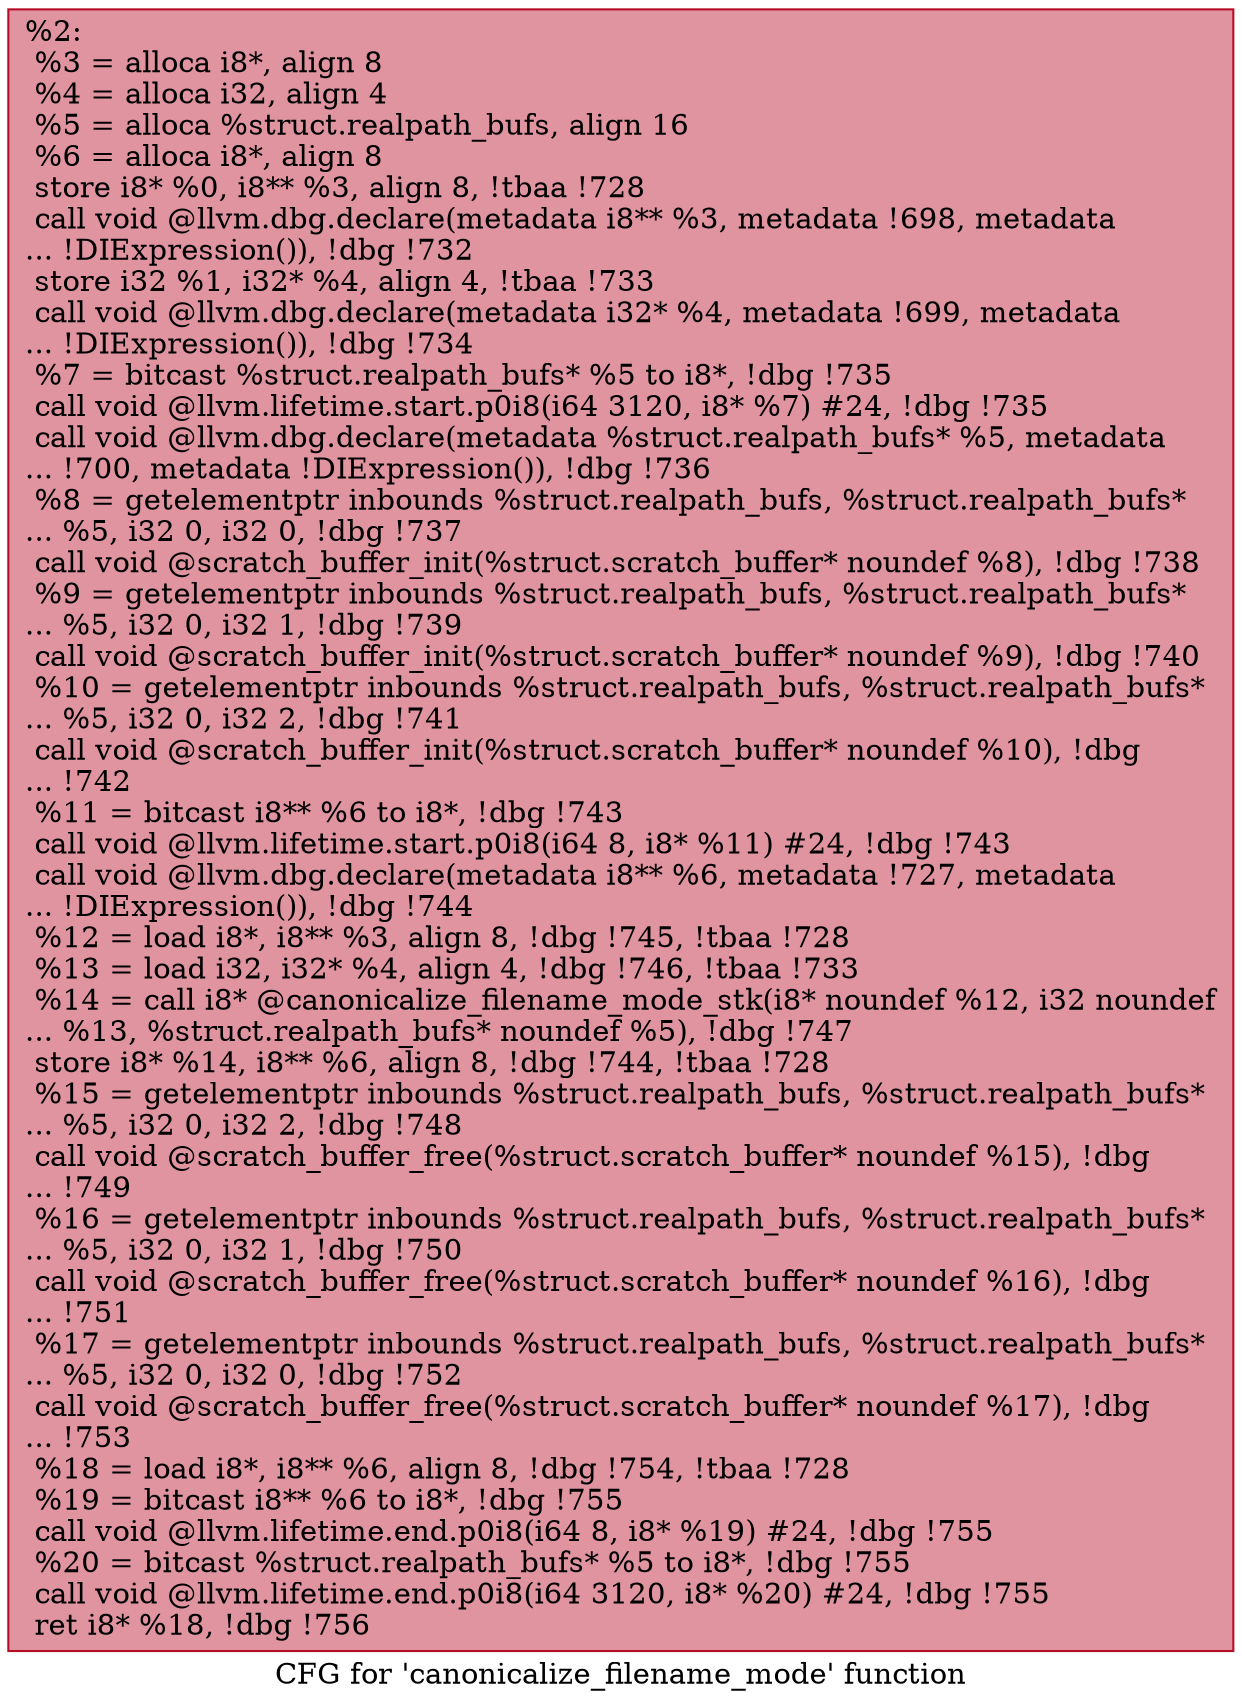 digraph "CFG for 'canonicalize_filename_mode' function" {
	label="CFG for 'canonicalize_filename_mode' function";

	Node0x95e140 [shape=record,color="#b70d28ff", style=filled, fillcolor="#b70d2870",label="{%2:\l  %3 = alloca i8*, align 8\l  %4 = alloca i32, align 4\l  %5 = alloca %struct.realpath_bufs, align 16\l  %6 = alloca i8*, align 8\l  store i8* %0, i8** %3, align 8, !tbaa !728\l  call void @llvm.dbg.declare(metadata i8** %3, metadata !698, metadata\l... !DIExpression()), !dbg !732\l  store i32 %1, i32* %4, align 4, !tbaa !733\l  call void @llvm.dbg.declare(metadata i32* %4, metadata !699, metadata\l... !DIExpression()), !dbg !734\l  %7 = bitcast %struct.realpath_bufs* %5 to i8*, !dbg !735\l  call void @llvm.lifetime.start.p0i8(i64 3120, i8* %7) #24, !dbg !735\l  call void @llvm.dbg.declare(metadata %struct.realpath_bufs* %5, metadata\l... !700, metadata !DIExpression()), !dbg !736\l  %8 = getelementptr inbounds %struct.realpath_bufs, %struct.realpath_bufs*\l... %5, i32 0, i32 0, !dbg !737\l  call void @scratch_buffer_init(%struct.scratch_buffer* noundef %8), !dbg !738\l  %9 = getelementptr inbounds %struct.realpath_bufs, %struct.realpath_bufs*\l... %5, i32 0, i32 1, !dbg !739\l  call void @scratch_buffer_init(%struct.scratch_buffer* noundef %9), !dbg !740\l  %10 = getelementptr inbounds %struct.realpath_bufs, %struct.realpath_bufs*\l... %5, i32 0, i32 2, !dbg !741\l  call void @scratch_buffer_init(%struct.scratch_buffer* noundef %10), !dbg\l... !742\l  %11 = bitcast i8** %6 to i8*, !dbg !743\l  call void @llvm.lifetime.start.p0i8(i64 8, i8* %11) #24, !dbg !743\l  call void @llvm.dbg.declare(metadata i8** %6, metadata !727, metadata\l... !DIExpression()), !dbg !744\l  %12 = load i8*, i8** %3, align 8, !dbg !745, !tbaa !728\l  %13 = load i32, i32* %4, align 4, !dbg !746, !tbaa !733\l  %14 = call i8* @canonicalize_filename_mode_stk(i8* noundef %12, i32 noundef\l... %13, %struct.realpath_bufs* noundef %5), !dbg !747\l  store i8* %14, i8** %6, align 8, !dbg !744, !tbaa !728\l  %15 = getelementptr inbounds %struct.realpath_bufs, %struct.realpath_bufs*\l... %5, i32 0, i32 2, !dbg !748\l  call void @scratch_buffer_free(%struct.scratch_buffer* noundef %15), !dbg\l... !749\l  %16 = getelementptr inbounds %struct.realpath_bufs, %struct.realpath_bufs*\l... %5, i32 0, i32 1, !dbg !750\l  call void @scratch_buffer_free(%struct.scratch_buffer* noundef %16), !dbg\l... !751\l  %17 = getelementptr inbounds %struct.realpath_bufs, %struct.realpath_bufs*\l... %5, i32 0, i32 0, !dbg !752\l  call void @scratch_buffer_free(%struct.scratch_buffer* noundef %17), !dbg\l... !753\l  %18 = load i8*, i8** %6, align 8, !dbg !754, !tbaa !728\l  %19 = bitcast i8** %6 to i8*, !dbg !755\l  call void @llvm.lifetime.end.p0i8(i64 8, i8* %19) #24, !dbg !755\l  %20 = bitcast %struct.realpath_bufs* %5 to i8*, !dbg !755\l  call void @llvm.lifetime.end.p0i8(i64 3120, i8* %20) #24, !dbg !755\l  ret i8* %18, !dbg !756\l}"];
}
